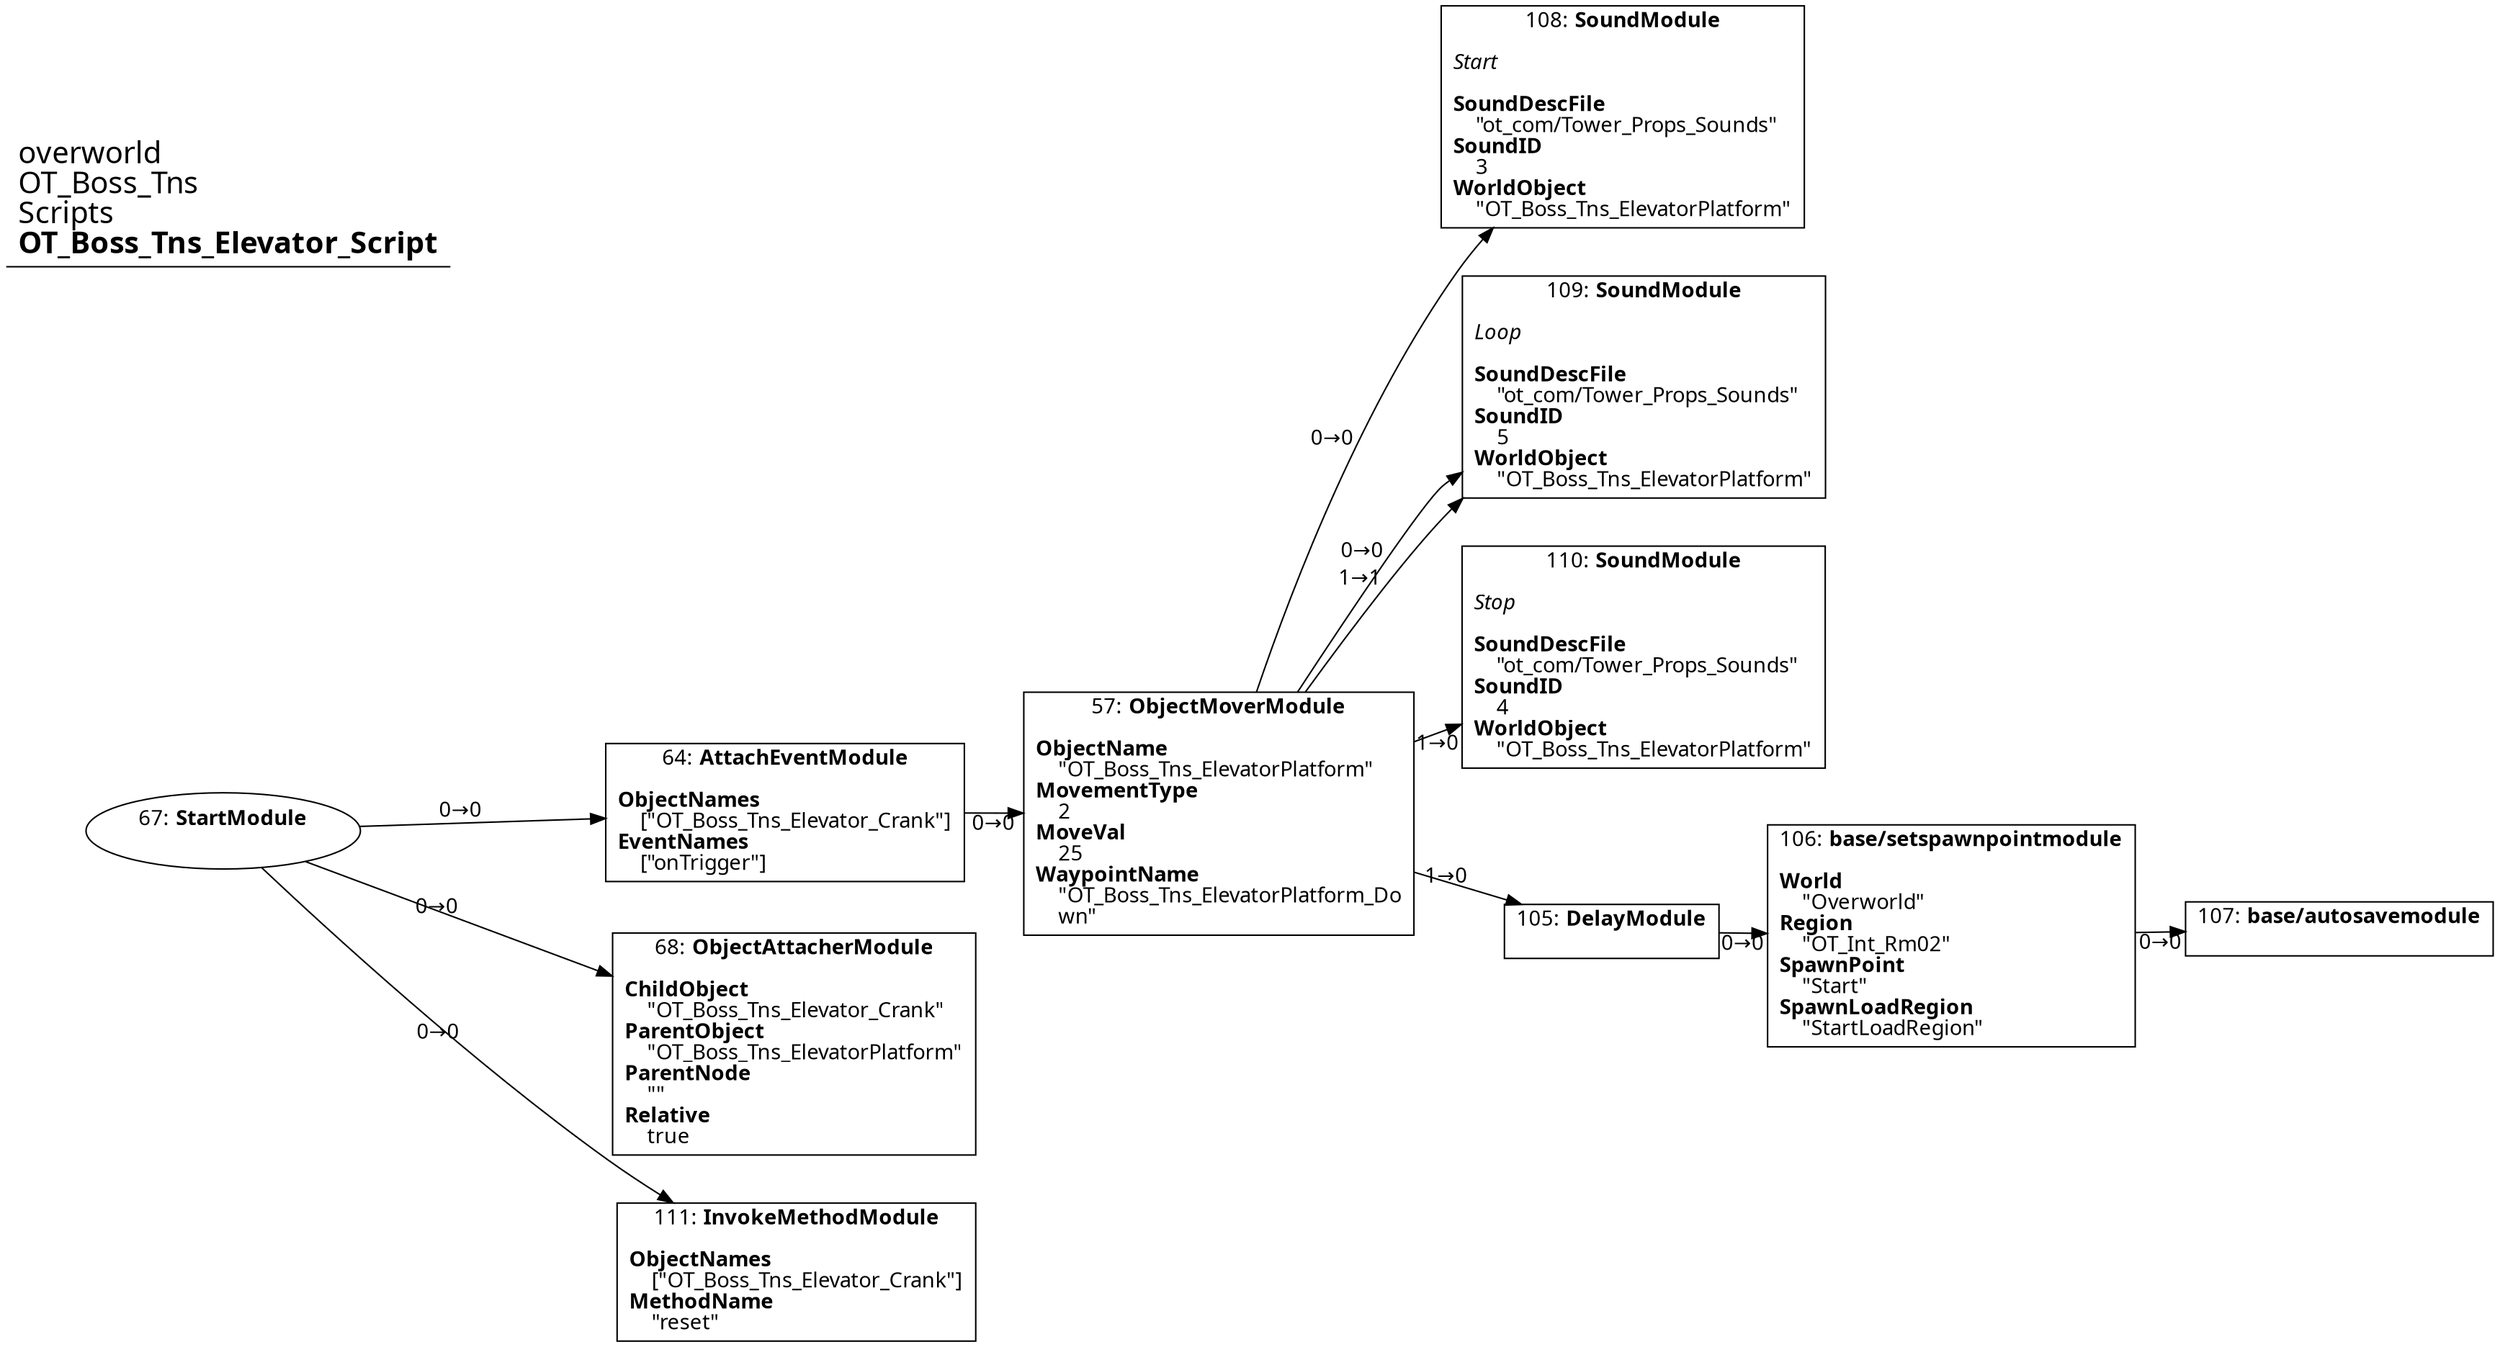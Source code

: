 digraph {
    layout = fdp;
    overlap = prism;
    sep = "+16";
    splines = spline;

    node [ shape = box ];

    graph [ fontname = "Segoe UI" ];
    node [ fontname = "Segoe UI" ];
    edge [ fontname = "Segoe UI" ];

    57 [ label = <57: <b>ObjectMoverModule</b><br/><br/><b>ObjectName</b><br align="left"/>    &quot;OT_Boss_Tns_ElevatorPlatform&quot;<br align="left"/><b>MovementType</b><br align="left"/>    2<br align="left"/><b>MoveVal</b><br align="left"/>    25<br align="left"/><b>WaypointName</b><br align="left"/>    &quot;OT_Boss_Tns_ElevatorPlatform_Do<br align="left"/>    wn&quot;<br align="left"/>> ];
    57 [ pos = "0.296,-0.53400004!" ];
    57 -> 105 [ label = "1→0" ];
    57 -> 108 [ label = "0→0" ];
    57 -> 109 [ label = "0→0" ];
    57 -> 109 [ label = "1→1" ];
    57 -> 110 [ label = "1→0" ];

    64 [ label = <64: <b>AttachEventModule</b><br/><br/><b>ObjectNames</b><br align="left"/>    [&quot;OT_Boss_Tns_Elevator_Crank&quot;]<br align="left"/><b>EventNames</b><br align="left"/>    [&quot;onTrigger&quot;]<br align="left"/>> ];
    64 [ pos = "-0.012,-0.53400004!" ];
    64 -> 57 [ label = "0→0" ];

    67 [ label = <67: <b>StartModule</b><br/><br/>> ];
    67 [ shape = oval ]
    67 [ pos = "-0.432,-0.53400004!" ];
    67 -> 64 [ label = "0→0" ];
    67 -> 68 [ label = "0→0" ];
    67 -> 111 [ label = "0→0" ];

    68 [ label = <68: <b>ObjectAttacherModule</b><br/><br/><b>ChildObject</b><br align="left"/>    &quot;OT_Boss_Tns_Elevator_Crank&quot;<br align="left"/><b>ParentObject</b><br align="left"/>    &quot;OT_Boss_Tns_ElevatorPlatform&quot;<br align="left"/><b>ParentNode</b><br align="left"/>    &quot;&quot;<br align="left"/><b>Relative</b><br align="left"/>    true<br align="left"/>> ];
    68 [ pos = "-0.007,-0.679!" ];

    105 [ label = <105: <b>DelayModule</b><br/><br/>> ];
    105 [ pos = "0.58100003,-0.55700004!" ];
    105 -> 106 [ label = "0→0" ];

    106 [ label = <106: <b>base/setspawnpointmodule</b><br/><br/><b>World</b><br align="left"/>    &quot;Overworld&quot;<br align="left"/><b>Region</b><br align="left"/>    &quot;OT_Int_Rm02&quot;<br align="left"/><b>SpawnPoint</b><br align="left"/>    &quot;Start&quot;<br align="left"/><b>SpawnLoadRegion</b><br align="left"/>    &quot;StartLoadRegion&quot;<br align="left"/>> ];
    106 [ pos = "0.758,-0.55700004!" ];
    106 -> 107 [ label = "0→0" ];

    107 [ label = <107: <b>base/autosavemodule</b><br/><br/>> ];
    107 [ pos = "0.966,-0.55700004!" ];

    108 [ label = <108: <b>SoundModule</b><br/><br/><i>Start<br align="left"/></i><br align="left"/><b>SoundDescFile</b><br align="left"/>    &quot;ot_com/Tower_Props_Sounds&quot;<br align="left"/><b>SoundID</b><br align="left"/>    3<br align="left"/><b>WorldObject</b><br align="left"/>    &quot;OT_Boss_Tns_ElevatorPlatform&quot;<br align="left"/>> ];
    108 [ pos = "0.56700003,-0.109000005!" ];

    109 [ label = <109: <b>SoundModule</b><br/><br/><i>Loop<br align="left"/></i><br align="left"/><b>SoundDescFile</b><br align="left"/>    &quot;ot_com/Tower_Props_Sounds&quot;<br align="left"/><b>SoundID</b><br align="left"/>    5<br align="left"/><b>WorldObject</b><br align="left"/>    &quot;OT_Boss_Tns_ElevatorPlatform&quot;<br align="left"/>> ];
    109 [ pos = "0.57100004,-0.263!" ];

    110 [ label = <110: <b>SoundModule</b><br/><br/><i>Stop<br align="left"/></i><br align="left"/><b>SoundDescFile</b><br align="left"/>    &quot;ot_com/Tower_Props_Sounds&quot;<br align="left"/><b>SoundID</b><br align="left"/>    4<br align="left"/><b>WorldObject</b><br align="left"/>    &quot;OT_Boss_Tns_ElevatorPlatform&quot;<br align="left"/>> ];
    110 [ pos = "0.573,-0.41300002!" ];

    111 [ label = <111: <b>InvokeMethodModule</b><br/><br/><b>ObjectNames</b><br align="left"/>    [&quot;OT_Boss_Tns_Elevator_Crank&quot;]<br align="left"/><b>MethodName</b><br align="left"/>    &quot;reset&quot;<br align="left"/>> ];
    111 [ pos = "-0.009000001,-0.77800006!" ];

    title [ pos = "-0.43300003,-0.108!" ];
    title [ shape = underline ];
    title [ label = <<font point-size="20">overworld<br align="left"/>OT_Boss_Tns<br align="left"/>Scripts<br align="left"/><b>OT_Boss_Tns_Elevator_Script</b><br align="left"/></font>> ];
}
